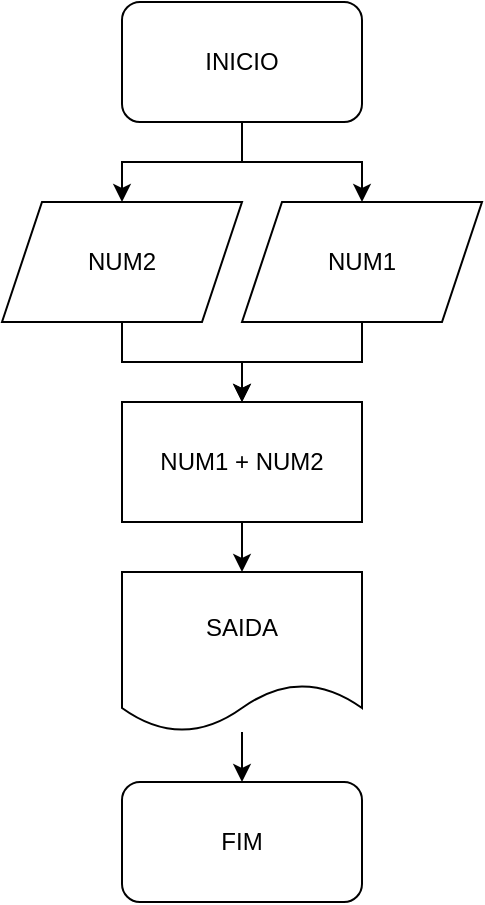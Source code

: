 <mxfile version="17.1.3" type="github">
  <diagram id="DLNC2aRuRsdQDbo4mnHJ" name="Page-1">
    <mxGraphModel dx="868" dy="482" grid="1" gridSize="10" guides="1" tooltips="1" connect="1" arrows="1" fold="1" page="1" pageScale="1" pageWidth="827" pageHeight="1169" math="0" shadow="0">
      <root>
        <mxCell id="0" />
        <mxCell id="1" parent="0" />
        <mxCell id="NLx6IwleV7TaKMxtJdiM-4" style="edgeStyle=orthogonalEdgeStyle;rounded=0;orthogonalLoop=1;jettySize=auto;html=1;" edge="1" parent="1" source="NLx6IwleV7TaKMxtJdiM-1" target="NLx6IwleV7TaKMxtJdiM-3">
          <mxGeometry relative="1" as="geometry" />
        </mxCell>
        <mxCell id="NLx6IwleV7TaKMxtJdiM-5" style="edgeStyle=orthogonalEdgeStyle;rounded=0;orthogonalLoop=1;jettySize=auto;html=1;" edge="1" parent="1" source="NLx6IwleV7TaKMxtJdiM-1" target="NLx6IwleV7TaKMxtJdiM-2">
          <mxGeometry relative="1" as="geometry" />
        </mxCell>
        <mxCell id="NLx6IwleV7TaKMxtJdiM-1" value="INICIO" style="rounded=1;whiteSpace=wrap;html=1;" vertex="1" parent="1">
          <mxGeometry x="290" y="220" width="120" height="60" as="geometry" />
        </mxCell>
        <mxCell id="NLx6IwleV7TaKMxtJdiM-8" style="edgeStyle=orthogonalEdgeStyle;rounded=0;orthogonalLoop=1;jettySize=auto;html=1;" edge="1" parent="1" source="NLx6IwleV7TaKMxtJdiM-2" target="NLx6IwleV7TaKMxtJdiM-6">
          <mxGeometry relative="1" as="geometry" />
        </mxCell>
        <mxCell id="NLx6IwleV7TaKMxtJdiM-2" value="NUM1" style="shape=parallelogram;perimeter=parallelogramPerimeter;whiteSpace=wrap;html=1;fixedSize=1;" vertex="1" parent="1">
          <mxGeometry x="350" y="320" width="120" height="60" as="geometry" />
        </mxCell>
        <mxCell id="NLx6IwleV7TaKMxtJdiM-7" style="edgeStyle=orthogonalEdgeStyle;rounded=0;orthogonalLoop=1;jettySize=auto;html=1;" edge="1" parent="1" source="NLx6IwleV7TaKMxtJdiM-3" target="NLx6IwleV7TaKMxtJdiM-6">
          <mxGeometry relative="1" as="geometry" />
        </mxCell>
        <mxCell id="NLx6IwleV7TaKMxtJdiM-3" value="NUM2" style="shape=parallelogram;perimeter=parallelogramPerimeter;whiteSpace=wrap;html=1;fixedSize=1;" vertex="1" parent="1">
          <mxGeometry x="230" y="320" width="120" height="60" as="geometry" />
        </mxCell>
        <mxCell id="NLx6IwleV7TaKMxtJdiM-10" style="edgeStyle=orthogonalEdgeStyle;rounded=0;orthogonalLoop=1;jettySize=auto;html=1;" edge="1" parent="1" source="NLx6IwleV7TaKMxtJdiM-6" target="NLx6IwleV7TaKMxtJdiM-9">
          <mxGeometry relative="1" as="geometry" />
        </mxCell>
        <mxCell id="NLx6IwleV7TaKMxtJdiM-6" value="NUM1 + NUM2" style="rounded=0;whiteSpace=wrap;html=1;" vertex="1" parent="1">
          <mxGeometry x="290" y="420" width="120" height="60" as="geometry" />
        </mxCell>
        <mxCell id="NLx6IwleV7TaKMxtJdiM-12" style="edgeStyle=orthogonalEdgeStyle;rounded=0;orthogonalLoop=1;jettySize=auto;html=1;" edge="1" parent="1" source="NLx6IwleV7TaKMxtJdiM-9" target="NLx6IwleV7TaKMxtJdiM-11">
          <mxGeometry relative="1" as="geometry" />
        </mxCell>
        <mxCell id="NLx6IwleV7TaKMxtJdiM-9" value="SAIDA" style="shape=document;whiteSpace=wrap;html=1;boundedLbl=1;" vertex="1" parent="1">
          <mxGeometry x="290" y="505" width="120" height="80" as="geometry" />
        </mxCell>
        <mxCell id="NLx6IwleV7TaKMxtJdiM-11" value="FIM" style="rounded=1;whiteSpace=wrap;html=1;" vertex="1" parent="1">
          <mxGeometry x="290" y="610" width="120" height="60" as="geometry" />
        </mxCell>
      </root>
    </mxGraphModel>
  </diagram>
</mxfile>
